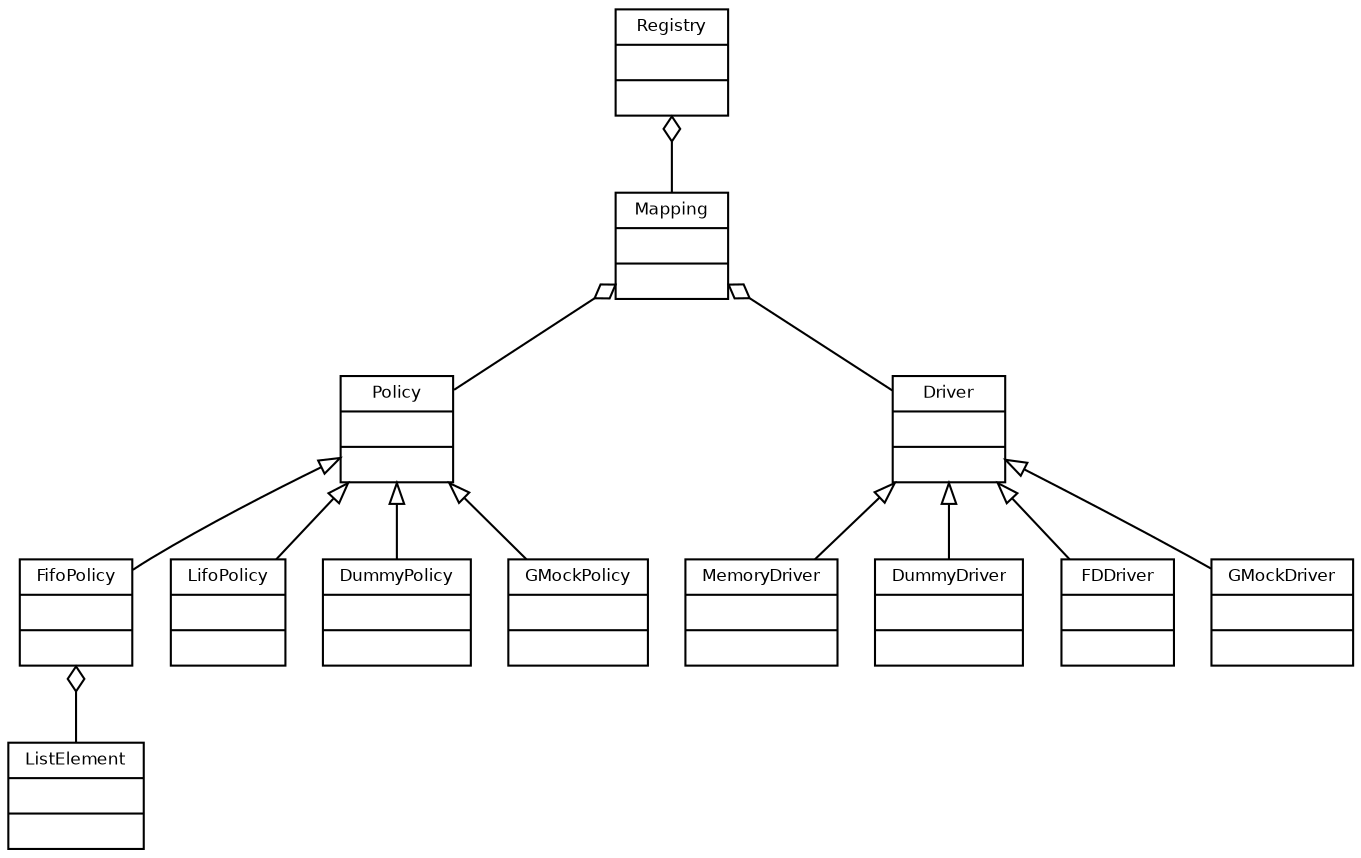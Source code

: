 digraph DAQPIPE
{
	//Some fonts
	fontname = "Bitstream Vera Sans"
	fontsize = 8
	
	//configure node
	node [
		fontname = "Bitstream Vera Sans"
		fontsize = 8
		shape = "record"
	]
	
	//configure edge
	edge [
		arrowtail = "empty"
		dir=back
	]
	
	//Mapping classes
	Mapping [
		label = "{Mapping|\l|\l}"
	]

	//Policy classes
	Policy [
		label = "{Policy|\l|\l}"
	]

	FifoPolicy [
		label = "{FifoPolicy|\l|\l}"
	]

	LifoPolicy [
		label = "{LifoPolicy|\l|\l}"
	]

	DummyPolicy [
		label = "{DummyPolicy|\l|\l}"
	]

	GMockPolicy [
		label = "{GMockPolicy|\l|\l}"
	]

	//Registry classes
	Driver [
		label = "{Driver|\l|\l}"
	]

	MemoryDriver [
		label = "{MemoryDriver|\l|\l}"
	]

	DummyDriver [
		label = "{DummyDriver|\l|\l}"
	]

	FDDriver [
		label = "{FDDriver|\l|\l}"
	]

	GMockDriver [
		label = "{GMockDriver|\l|\l}"
	]

	//Registry classes
	Registry [
		label = "{Registry|\l|\l}"
	]

	//Registry classes
	ListElement [
		label = "{ListElement|\l|\l}"
	]

	//inheritance links
	Policy -> FifoPolicy
	Policy -> LifoPolicy
	Policy -> DummyPolicy
	Policy -> GMockPolicy
	Driver -> DummyDriver
	Driver -> FDDriver
	Driver -> MemoryDriver
	Driver -> GMockDriver

	//composition
	//Mapping->Policy[constraint=false, arrowtail=odiamond]
	Mapping->Policy[arrowtail=odiamond]
	Mapping->Driver[arrowtail=odiamond]
	Registry -> Mapping[arrowtail=odiamond]
	FifoPolicy -> ListElement[arrowtail=odiamond]
}
